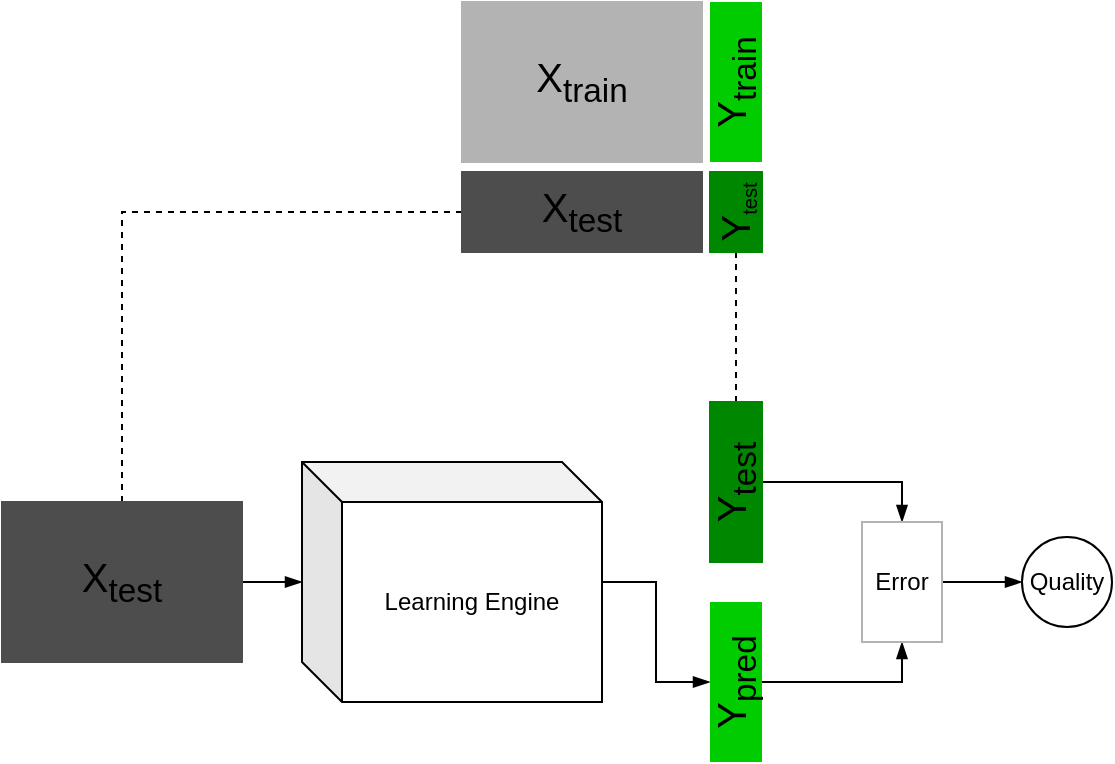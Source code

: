 <mxfile version="13.7.9" type="device"><diagram id="9SSrdFhEuj3plD46xJfP" name="Page-1"><mxGraphModel dx="1102" dy="816" grid="1" gridSize="10" guides="1" tooltips="1" connect="1" arrows="1" fold="1" page="1" pageScale="1" pageWidth="850" pageHeight="1100" math="0" shadow="0"><root><mxCell id="0"/><mxCell id="1" parent="0"/><mxCell id="sBQT7Fv1BZe7iSEnpic6-19" style="edgeStyle=orthogonalEdgeStyle;rounded=0;orthogonalLoop=1;jettySize=auto;html=1;exitX=0;exitY=0.5;exitDx=0;exitDy=0;entryX=0.5;entryY=0;entryDx=0;entryDy=0;endArrow=none;endFill=0;dashed=1;" parent="1" source="sBQT7Fv1BZe7iSEnpic6-3" target="sBQT7Fv1BZe7iSEnpic6-8" edge="1"><mxGeometry relative="1" as="geometry"/></mxCell><mxCell id="sBQT7Fv1BZe7iSEnpic6-2" value="&lt;font style=&quot;font-size: 20px&quot;&gt;X&lt;sub&gt;train&lt;/sub&gt;&lt;/font&gt;" style="rounded=0;whiteSpace=wrap;html=1;fillColor=#B3B3B3;strokeColor=#B3B3B3;" parent="1" vertex="1"><mxGeometry x="320" y="70" width="120" height="80" as="geometry"/></mxCell><mxCell id="sBQT7Fv1BZe7iSEnpic6-3" value="&lt;font style=&quot;font-size: 20px&quot;&gt;X&lt;sub&gt;test&lt;/sub&gt;&lt;/font&gt;" style="rounded=0;whiteSpace=wrap;html=1;fillColor=#4D4D4D;strokeColor=#4D4D4D;" parent="1" vertex="1"><mxGeometry x="320" y="155" width="120" height="40" as="geometry"/></mxCell><mxCell id="sBQT7Fv1BZe7iSEnpic6-4" value="&lt;font style=&quot;font-size: 20px&quot;&gt;Y&lt;sub&gt;train&lt;/sub&gt;&lt;/font&gt;" style="rounded=0;whiteSpace=wrap;html=1;fillColor=#00CC00;strokeColor=none;horizontal=0;" parent="1" vertex="1"><mxGeometry x="444" y="70" width="26" height="80" as="geometry"/></mxCell><mxCell id="sBQT7Fv1BZe7iSEnpic6-21" style="edgeStyle=orthogonalEdgeStyle;rounded=0;orthogonalLoop=1;jettySize=auto;html=1;exitX=0.5;exitY=1;exitDx=0;exitDy=0;entryX=0.5;entryY=0;entryDx=0;entryDy=0;dashed=1;endArrow=none;endFill=0;" parent="1" source="sBQT7Fv1BZe7iSEnpic6-5" target="sBQT7Fv1BZe7iSEnpic6-10" edge="1"><mxGeometry relative="1" as="geometry"/></mxCell><mxCell id="sBQT7Fv1BZe7iSEnpic6-5" value="&lt;font style=&quot;font-size: 20px&quot;&gt;Y&lt;/font&gt;&lt;sub&gt;test&lt;/sub&gt;" style="rounded=0;whiteSpace=wrap;html=1;fillColor=#008700;strokeColor=#008700;horizontal=0;" parent="1" vertex="1"><mxGeometry x="444" y="155" width="26" height="40" as="geometry"/></mxCell><mxCell id="sBQT7Fv1BZe7iSEnpic6-11" style="edgeStyle=orthogonalEdgeStyle;rounded=0;orthogonalLoop=1;jettySize=auto;html=1;entryX=0;entryY=0.5;entryDx=0;entryDy=0;endArrow=blockThin;endFill=1;" parent="1" source="sBQT7Fv1BZe7iSEnpic6-7" target="sBQT7Fv1BZe7iSEnpic6-9" edge="1"><mxGeometry relative="1" as="geometry"/></mxCell><mxCell id="sBQT7Fv1BZe7iSEnpic6-7" value="Learning Engine" style="shape=cube;whiteSpace=wrap;html=1;boundedLbl=1;backgroundOutline=1;darkOpacity=0.05;darkOpacity2=0.1;fillColor=none;" parent="1" vertex="1"><mxGeometry x="240" y="300" width="150" height="120" as="geometry"/></mxCell><mxCell id="sBQT7Fv1BZe7iSEnpic6-18" style="edgeStyle=orthogonalEdgeStyle;rounded=0;orthogonalLoop=1;jettySize=auto;html=1;endArrow=blockThin;endFill=1;" parent="1" source="sBQT7Fv1BZe7iSEnpic6-8" target="sBQT7Fv1BZe7iSEnpic6-7" edge="1"><mxGeometry relative="1" as="geometry"/></mxCell><mxCell id="sBQT7Fv1BZe7iSEnpic6-8" value="&lt;font style=&quot;font-size: 20px&quot;&gt;X&lt;sub&gt;test&lt;/sub&gt;&lt;/font&gt;" style="rounded=0;whiteSpace=wrap;html=1;fillColor=#4D4D4D;strokeColor=#4D4D4D;" parent="1" vertex="1"><mxGeometry x="90" y="320" width="120" height="80" as="geometry"/></mxCell><mxCell id="sBQT7Fv1BZe7iSEnpic6-14" style="edgeStyle=orthogonalEdgeStyle;rounded=0;orthogonalLoop=1;jettySize=auto;html=1;exitX=1;exitY=0.5;exitDx=0;exitDy=0;entryX=0.5;entryY=1;entryDx=0;entryDy=0;endArrow=blockThin;endFill=1;" parent="1" source="sBQT7Fv1BZe7iSEnpic6-9" target="sBQT7Fv1BZe7iSEnpic6-12" edge="1"><mxGeometry relative="1" as="geometry"/></mxCell><mxCell id="sBQT7Fv1BZe7iSEnpic6-9" value="&lt;font style=&quot;font-size: 20px&quot;&gt;Y&lt;sub&gt;pred&lt;/sub&gt;&lt;/font&gt;" style="rounded=0;whiteSpace=wrap;html=1;fillColor=#00CC00;strokeColor=none;horizontal=0;" parent="1" vertex="1"><mxGeometry x="444" y="370" width="26" height="80" as="geometry"/></mxCell><mxCell id="sBQT7Fv1BZe7iSEnpic6-13" style="edgeStyle=orthogonalEdgeStyle;rounded=0;orthogonalLoop=1;jettySize=auto;html=1;entryX=0.5;entryY=0;entryDx=0;entryDy=0;endArrow=blockThin;endFill=1;" parent="1" source="sBQT7Fv1BZe7iSEnpic6-10" target="sBQT7Fv1BZe7iSEnpic6-12" edge="1"><mxGeometry relative="1" as="geometry"/></mxCell><mxCell id="sBQT7Fv1BZe7iSEnpic6-10" value="&lt;font style=&quot;font-size: 20px&quot;&gt;Y&lt;sub&gt;test&lt;/sub&gt;&lt;/font&gt;" style="rounded=0;whiteSpace=wrap;html=1;horizontal=0;fillColor=#008700;strokeColor=#008700;" parent="1" vertex="1"><mxGeometry x="444" y="270" width="26" height="80" as="geometry"/></mxCell><mxCell id="sBQT7Fv1BZe7iSEnpic6-15" style="edgeStyle=orthogonalEdgeStyle;rounded=0;orthogonalLoop=1;jettySize=auto;html=1;endArrow=blockThin;endFill=1;" parent="1" source="sBQT7Fv1BZe7iSEnpic6-12" edge="1"><mxGeometry relative="1" as="geometry"><mxPoint x="600" y="360" as="targetPoint"/></mxGeometry></mxCell><mxCell id="sBQT7Fv1BZe7iSEnpic6-12" value="Error" style="rounded=0;whiteSpace=wrap;html=1;strokeColor=#B3B3B3;fillColor=none;" parent="1" vertex="1"><mxGeometry x="520" y="330" width="40" height="60" as="geometry"/></mxCell><mxCell id="sBQT7Fv1BZe7iSEnpic6-16" value="Quality" style="ellipse;whiteSpace=wrap;html=1;aspect=fixed;strokeColor=#000000;fillColor=none;" parent="1" vertex="1"><mxGeometry x="600" y="337.5" width="45" height="45" as="geometry"/></mxCell></root></mxGraphModel></diagram></mxfile>